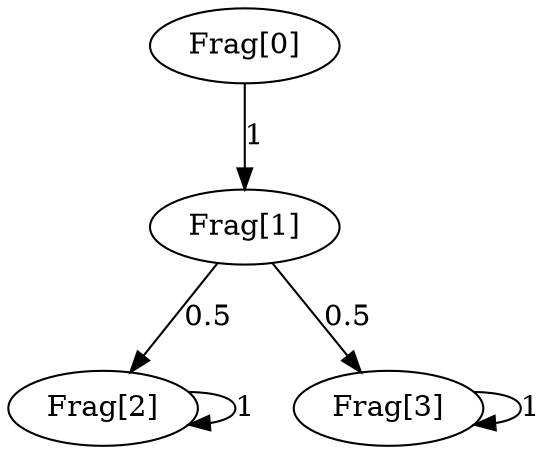 digraph P {
0 -> 1 [ label="1" ];
1 -> 2 [ label="0.5" ];
1 -> 3 [ label="0.5" ];
2 -> 2 [ label="1" ]
3 -> 3 [ label="1" ]

0 [label="Frag[0]"];
1 [label="Frag[1]"];
2 [label="Frag[2]"];
3 [label="Frag[3]"];
}
